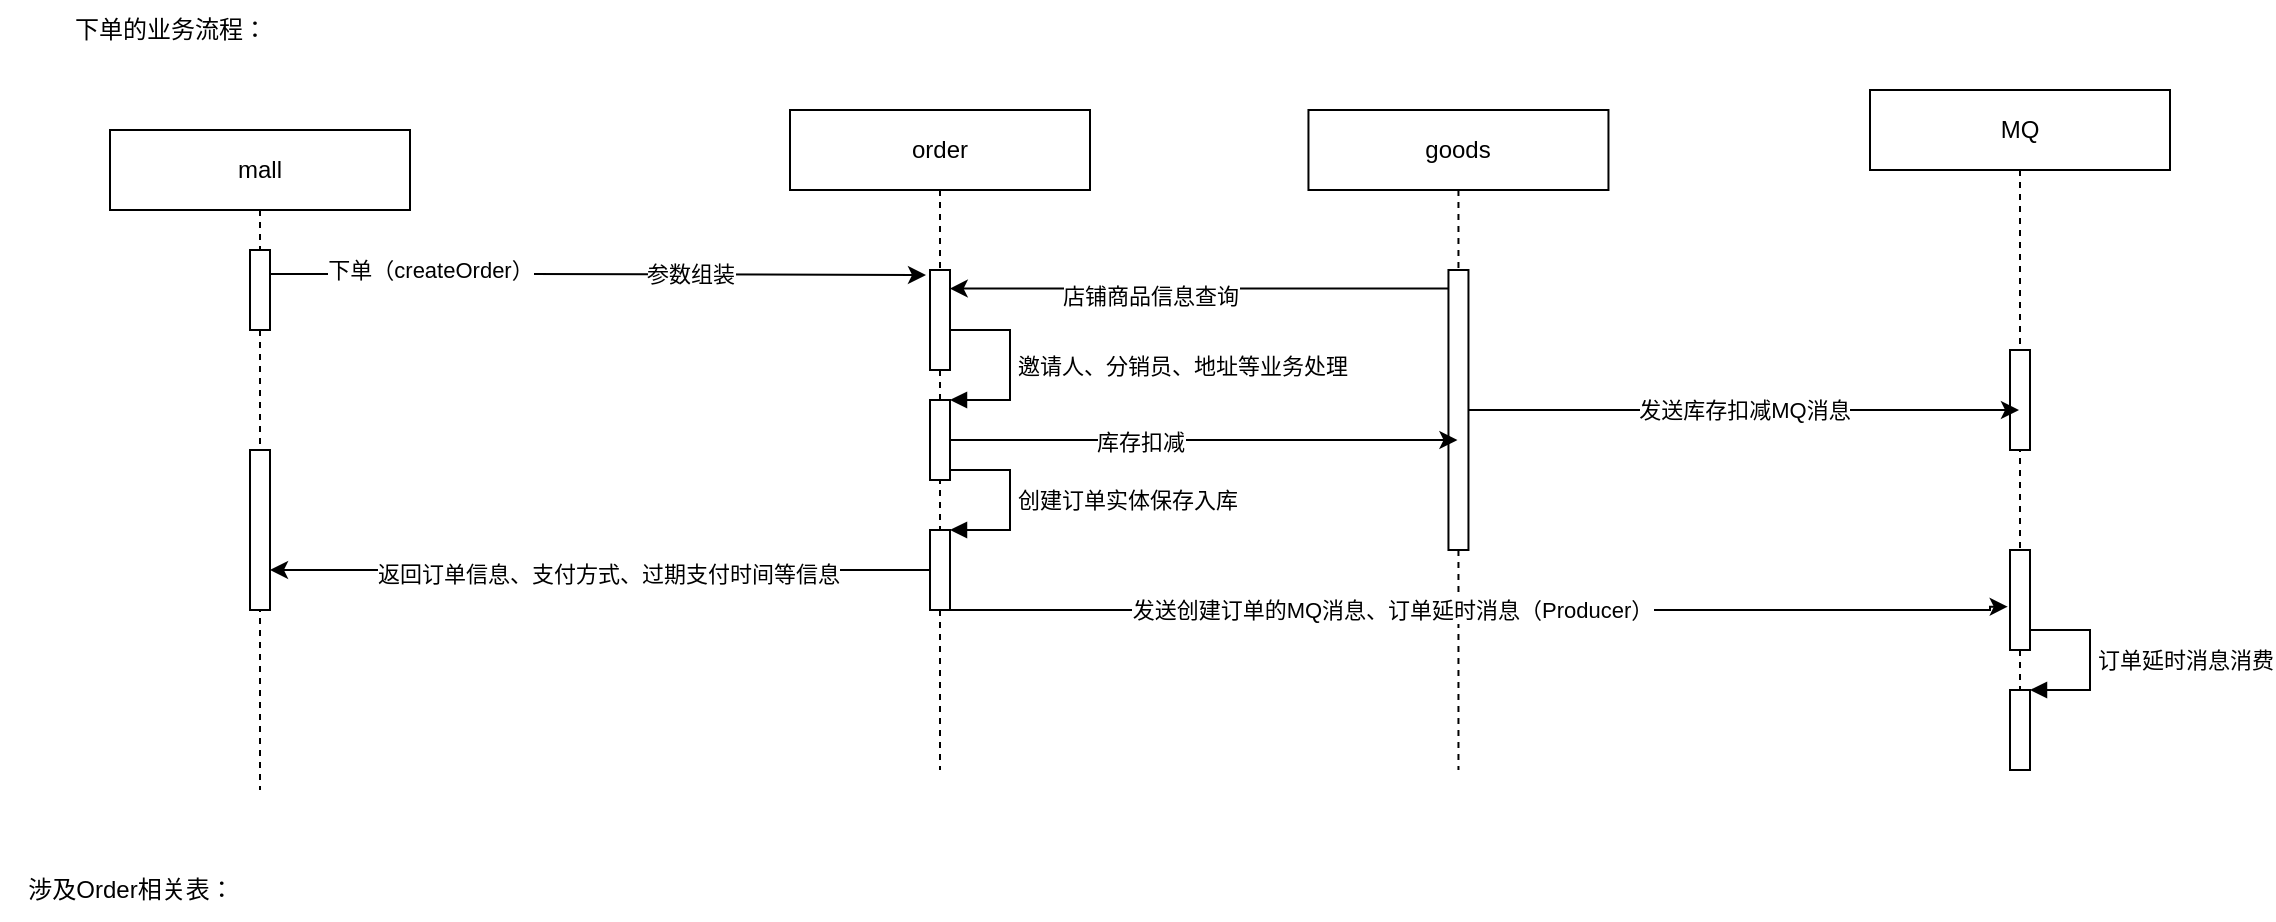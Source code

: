 <mxfile version="20.8.3" type="github">
  <diagram id="L1Md74T0iGSnTZSqdi6X" name="第 1 页">
    <mxGraphModel dx="1758" dy="721" grid="1" gridSize="10" guides="1" tooltips="1" connect="1" arrows="1" fold="1" page="1" pageScale="1" pageWidth="827" pageHeight="1169" math="0" shadow="0">
      <root>
        <mxCell id="0" />
        <mxCell id="1" parent="0" />
        <mxCell id="F1WHuFg56HNxDudnOaOx-3" value="mall" style="shape=umlLifeline;perimeter=lifelinePerimeter;whiteSpace=wrap;html=1;container=1;collapsible=0;recursiveResize=0;outlineConnect=0;" parent="1" vertex="1">
          <mxGeometry x="60" y="90" width="150" height="330" as="geometry" />
        </mxCell>
        <mxCell id="F1WHuFg56HNxDudnOaOx-5" value="" style="html=1;points=[];perimeter=orthogonalPerimeter;" parent="F1WHuFg56HNxDudnOaOx-3" vertex="1">
          <mxGeometry x="70" y="60" width="10" height="40" as="geometry" />
        </mxCell>
        <mxCell id="KtWLmuLaP4DR1fBGIdUf-7" value="" style="html=1;points=[];perimeter=orthogonalPerimeter;" vertex="1" parent="F1WHuFg56HNxDudnOaOx-3">
          <mxGeometry x="70" y="160" width="10" height="80" as="geometry" />
        </mxCell>
        <mxCell id="F1WHuFg56HNxDudnOaOx-4" value="order" style="shape=umlLifeline;perimeter=lifelinePerimeter;whiteSpace=wrap;html=1;container=1;collapsible=0;recursiveResize=0;outlineConnect=0;" parent="1" vertex="1">
          <mxGeometry x="400" y="80" width="150" height="330" as="geometry" />
        </mxCell>
        <mxCell id="F1WHuFg56HNxDudnOaOx-6" value="" style="html=1;points=[];perimeter=orthogonalPerimeter;" parent="F1WHuFg56HNxDudnOaOx-4" vertex="1">
          <mxGeometry x="70" y="80" width="10" height="50" as="geometry" />
        </mxCell>
        <mxCell id="KtWLmuLaP4DR1fBGIdUf-3" value="" style="html=1;points=[];perimeter=orthogonalPerimeter;" vertex="1" parent="F1WHuFg56HNxDudnOaOx-4">
          <mxGeometry x="70" y="145" width="10" height="40" as="geometry" />
        </mxCell>
        <mxCell id="KtWLmuLaP4DR1fBGIdUf-4" value="邀请人、分销员、地址等业务处理" style="edgeStyle=orthogonalEdgeStyle;html=1;align=left;spacingLeft=2;endArrow=block;rounded=0;entryX=1;entryY=0;" edge="1" target="KtWLmuLaP4DR1fBGIdUf-3" parent="F1WHuFg56HNxDudnOaOx-4">
          <mxGeometry relative="1" as="geometry">
            <mxPoint x="80" y="110" as="sourcePoint" />
            <Array as="points">
              <mxPoint x="110" y="110" />
            </Array>
            <mxPoint as="offset" />
          </mxGeometry>
        </mxCell>
        <mxCell id="KtWLmuLaP4DR1fBGIdUf-5" value="" style="html=1;points=[];perimeter=orthogonalPerimeter;" vertex="1" parent="F1WHuFg56HNxDudnOaOx-4">
          <mxGeometry x="70" y="210" width="10" height="40" as="geometry" />
        </mxCell>
        <mxCell id="KtWLmuLaP4DR1fBGIdUf-6" value="创建订单实体保存入库" style="edgeStyle=orthogonalEdgeStyle;html=1;align=left;spacingLeft=2;endArrow=block;rounded=0;entryX=1;entryY=0;" edge="1" target="KtWLmuLaP4DR1fBGIdUf-5" parent="F1WHuFg56HNxDudnOaOx-4">
          <mxGeometry relative="1" as="geometry">
            <mxPoint x="80" y="180" as="sourcePoint" />
            <Array as="points">
              <mxPoint x="110" y="180" />
            </Array>
          </mxGeometry>
        </mxCell>
        <UserObject label="" tooltip="创建订单：&#xa;com.odbpo.app.order.service.impl.OrderServiceImpl#createOrder" id="F1WHuFg56HNxDudnOaOx-7">
          <mxCell style="edgeStyle=orthogonalEdgeStyle;rounded=0;orthogonalLoop=1;jettySize=auto;html=1;entryX=-0.2;entryY=0.05;entryDx=0;entryDy=0;entryPerimeter=0;" parent="1" source="F1WHuFg56HNxDudnOaOx-5" target="F1WHuFg56HNxDudnOaOx-6" edge="1">
            <mxGeometry relative="1" as="geometry">
              <Array as="points">
                <mxPoint x="270" y="162" />
                <mxPoint x="270" y="162" />
              </Array>
            </mxGeometry>
          </mxCell>
        </UserObject>
        <mxCell id="F1WHuFg56HNxDudnOaOx-8" value="下单（createOrder）" style="edgeLabel;html=1;align=center;verticalAlign=middle;resizable=0;points=[];" parent="F1WHuFg56HNxDudnOaOx-7" vertex="1" connectable="0">
          <mxGeometry x="-0.799" y="-1" relative="1" as="geometry">
            <mxPoint x="47" y="-3" as="offset" />
          </mxGeometry>
        </mxCell>
        <mxCell id="F1WHuFg56HNxDudnOaOx-9" value="参数组装" style="edgeLabel;html=1;align=center;verticalAlign=middle;resizable=0;points=[];" parent="F1WHuFg56HNxDudnOaOx-7" vertex="1" connectable="0">
          <mxGeometry x="0.281" relative="1" as="geometry">
            <mxPoint as="offset" />
          </mxGeometry>
        </mxCell>
        <mxCell id="F1WHuFg56HNxDudnOaOx-47" value="goods" style="shape=umlLifeline;perimeter=lifelinePerimeter;whiteSpace=wrap;html=1;container=1;collapsible=0;recursiveResize=0;outlineConnect=0;" parent="1" vertex="1">
          <mxGeometry x="659.23" y="80" width="150" height="330" as="geometry" />
        </mxCell>
        <mxCell id="F1WHuFg56HNxDudnOaOx-48" value="" style="html=1;points=[];perimeter=orthogonalPerimeter;" parent="F1WHuFg56HNxDudnOaOx-47" vertex="1">
          <mxGeometry x="70" y="80" width="10" height="140" as="geometry" />
        </mxCell>
        <mxCell id="F1WHuFg56HNxDudnOaOx-52" style="edgeStyle=none;rounded=0;orthogonalLoop=1;jettySize=auto;html=1;startArrow=none;startFill=0;entryX=0.986;entryY=0.186;entryDx=0;entryDy=0;entryPerimeter=0;" parent="1" source="F1WHuFg56HNxDudnOaOx-48" target="F1WHuFg56HNxDudnOaOx-6" edge="1">
          <mxGeometry relative="1" as="geometry" />
        </mxCell>
        <mxCell id="F1WHuFg56HNxDudnOaOx-54" value="店铺商品信息查询" style="edgeLabel;html=1;align=center;verticalAlign=middle;resizable=0;points=[];" parent="F1WHuFg56HNxDudnOaOx-52" vertex="1" connectable="0">
          <mxGeometry x="0.432" y="1" relative="1" as="geometry">
            <mxPoint x="29" y="2" as="offset" />
          </mxGeometry>
        </mxCell>
        <mxCell id="F1WHuFg56HNxDudnOaOx-57" value="MQ" style="shape=umlLifeline;perimeter=lifelinePerimeter;whiteSpace=wrap;html=1;container=1;collapsible=0;recursiveResize=0;outlineConnect=0;" parent="1" vertex="1">
          <mxGeometry x="940" y="70" width="150" height="330" as="geometry" />
        </mxCell>
        <mxCell id="F1WHuFg56HNxDudnOaOx-58" value="" style="html=1;points=[];perimeter=orthogonalPerimeter;" parent="F1WHuFg56HNxDudnOaOx-57" vertex="1">
          <mxGeometry x="70" y="130" width="10" height="50" as="geometry" />
        </mxCell>
        <mxCell id="KtWLmuLaP4DR1fBGIdUf-10" value="" style="html=1;points=[];perimeter=orthogonalPerimeter;" vertex="1" parent="F1WHuFg56HNxDudnOaOx-57">
          <mxGeometry x="70" y="230" width="10" height="50" as="geometry" />
        </mxCell>
        <mxCell id="KtWLmuLaP4DR1fBGIdUf-16" value="" style="html=1;points=[];perimeter=orthogonalPerimeter;" vertex="1" parent="F1WHuFg56HNxDudnOaOx-57">
          <mxGeometry x="70" y="300" width="10" height="40" as="geometry" />
        </mxCell>
        <mxCell id="KtWLmuLaP4DR1fBGIdUf-17" value="订单延时消息消费" style="edgeStyle=orthogonalEdgeStyle;html=1;align=left;spacingLeft=2;endArrow=block;rounded=0;entryX=1;entryY=0;" edge="1" target="KtWLmuLaP4DR1fBGIdUf-16" parent="F1WHuFg56HNxDudnOaOx-57">
          <mxGeometry relative="1" as="geometry">
            <mxPoint x="80" y="270" as="sourcePoint" />
            <Array as="points">
              <mxPoint x="110" y="270" />
            </Array>
            <mxPoint as="offset" />
          </mxGeometry>
        </mxCell>
        <mxCell id="F1WHuFg56HNxDudnOaOx-59" value="发送库存扣减MQ消息" style="edgeStyle=none;rounded=0;orthogonalLoop=1;jettySize=auto;html=1;startArrow=none;startFill=0;" parent="1" source="F1WHuFg56HNxDudnOaOx-48" target="F1WHuFg56HNxDudnOaOx-57" edge="1">
          <mxGeometry relative="1" as="geometry" />
        </mxCell>
        <mxCell id="KtWLmuLaP4DR1fBGIdUf-1" style="edgeStyle=orthogonalEdgeStyle;rounded=0;orthogonalLoop=1;jettySize=auto;html=1;" edge="1" parent="1" target="F1WHuFg56HNxDudnOaOx-47">
          <mxGeometry relative="1" as="geometry">
            <mxPoint x="480" y="245.0" as="sourcePoint" />
            <Array as="points">
              <mxPoint x="520" y="245" />
              <mxPoint x="520" y="245" />
            </Array>
          </mxGeometry>
        </mxCell>
        <mxCell id="KtWLmuLaP4DR1fBGIdUf-2" value="库存扣减" style="edgeLabel;html=1;align=center;verticalAlign=middle;resizable=0;points=[];" vertex="1" connectable="0" parent="KtWLmuLaP4DR1fBGIdUf-1">
          <mxGeometry x="-0.25" y="-1" relative="1" as="geometry">
            <mxPoint as="offset" />
          </mxGeometry>
        </mxCell>
        <mxCell id="KtWLmuLaP4DR1fBGIdUf-8" style="edgeStyle=orthogonalEdgeStyle;rounded=0;orthogonalLoop=1;jettySize=auto;html=1;" edge="1" parent="1" source="KtWLmuLaP4DR1fBGIdUf-5">
          <mxGeometry relative="1" as="geometry">
            <mxPoint x="140" y="310" as="targetPoint" />
          </mxGeometry>
        </mxCell>
        <mxCell id="KtWLmuLaP4DR1fBGIdUf-9" value="返回订单信息、支付方式、过期支付时间等信息" style="edgeLabel;html=1;align=center;verticalAlign=middle;resizable=0;points=[];" vertex="1" connectable="0" parent="KtWLmuLaP4DR1fBGIdUf-8">
          <mxGeometry x="0.381" y="2" relative="1" as="geometry">
            <mxPoint x="66" y="-1" as="offset" />
          </mxGeometry>
        </mxCell>
        <mxCell id="KtWLmuLaP4DR1fBGIdUf-11" style="edgeStyle=orthogonalEdgeStyle;rounded=0;orthogonalLoop=1;jettySize=auto;html=1;entryX=-0.113;entryY=0.567;entryDx=0;entryDy=0;entryPerimeter=0;" edge="1" parent="1" source="KtWLmuLaP4DR1fBGIdUf-5" target="KtWLmuLaP4DR1fBGIdUf-10">
          <mxGeometry relative="1" as="geometry">
            <mxPoint x="1010" y="318" as="targetPoint" />
            <Array as="points">
              <mxPoint x="1000" y="330" />
              <mxPoint x="1000" y="328" />
            </Array>
          </mxGeometry>
        </mxCell>
        <UserObject label="发送创建订单的MQ消息、订单延时消息（Producer）" tooltip="MQ发送&#xa;创建订单：com.odbpo.app.order.mq.producer.OrderSendMqHelper#sendCreateOrderMsg&#xa;订单超时（延时消息）&#xa;com.odbpo.app.order.mq.producer.OrderSendMqHelper#sendCreateOrderTimingMsg&#xa;&#xa;MQ消费&#xa;订单延时消息消费：&#xa;com.odbpo.app.order.mq.consumer.CancelOvertimeOrderConsumer" id="KtWLmuLaP4DR1fBGIdUf-12">
          <mxCell style="edgeLabel;html=1;align=center;verticalAlign=middle;resizable=0;points=[];" vertex="1" connectable="0" parent="KtWLmuLaP4DR1fBGIdUf-11">
            <mxGeometry x="-0.655" y="-4" relative="1" as="geometry">
              <mxPoint x="129" y="-4" as="offset" />
            </mxGeometry>
          </mxCell>
        </UserObject>
        <mxCell id="KtWLmuLaP4DR1fBGIdUf-18" value="下单的业务流程：" style="text;html=1;align=center;verticalAlign=middle;resizable=0;points=[];autosize=1;strokeColor=none;fillColor=none;" vertex="1" parent="1">
          <mxGeometry x="30" y="25" width="120" height="30" as="geometry" />
        </mxCell>
        <mxCell id="KtWLmuLaP4DR1fBGIdUf-19" value="涉及Order相关表：" style="text;html=1;align=center;verticalAlign=middle;resizable=0;points=[];autosize=1;strokeColor=none;fillColor=none;" vertex="1" parent="1">
          <mxGeometry x="5" y="455" width="130" height="30" as="geometry" />
        </mxCell>
      </root>
    </mxGraphModel>
  </diagram>
</mxfile>
